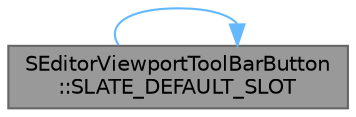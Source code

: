 digraph "SEditorViewportToolBarButton::SLATE_DEFAULT_SLOT"
{
 // INTERACTIVE_SVG=YES
 // LATEX_PDF_SIZE
  bgcolor="transparent";
  edge [fontname=Helvetica,fontsize=10,labelfontname=Helvetica,labelfontsize=10];
  node [fontname=Helvetica,fontsize=10,shape=box,height=0.2,width=0.4];
  rankdir="LR";
  Node1 [id="Node000001",label="SEditorViewportToolBarButton\l::SLATE_DEFAULT_SLOT",height=0.2,width=0.4,color="gray40", fillcolor="grey60", style="filled", fontcolor="black",tooltip="Any custom content to show in the button in place of other content."];
  Node1 -> Node1 [id="edge1_Node000001_Node000001",color="steelblue1",style="solid",tooltip=" "];
}
